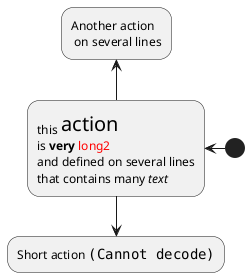 @startuml
(*) -left-> "this <size:20>action</size>
is <b>very</b> <color:red>long2</color>
and defined on several lines
that contains many <i>text</i>" as A1
-up-> "Another action\n on several lines"
A1 --> "Short action <img:sourceforge.jpg>"
@enduml